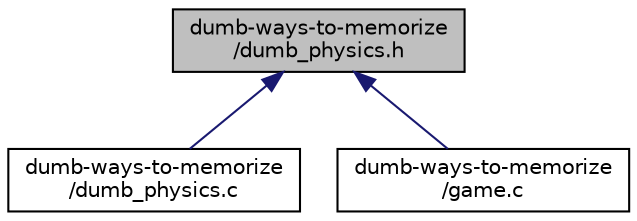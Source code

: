 digraph "dumb-ways-to-memorize/dumb_physics.h"
{
  edge [fontname="Helvetica",fontsize="10",labelfontname="Helvetica",labelfontsize="10"];
  node [fontname="Helvetica",fontsize="10",shape=record];
  Node1 [label="dumb-ways-to-memorize\l/dumb_physics.h",height=0.2,width=0.4,color="black", fillcolor="grey75", style="filled", fontcolor="black"];
  Node1 -> Node2 [dir="back",color="midnightblue",fontsize="10",style="solid",fontname="Helvetica"];
  Node2 [label="dumb-ways-to-memorize\l/dumb_physics.c",height=0.2,width=0.4,color="black", fillcolor="white", style="filled",URL="$dumb__physics_8c.html"];
  Node1 -> Node3 [dir="back",color="midnightblue",fontsize="10",style="solid",fontname="Helvetica"];
  Node3 [label="dumb-ways-to-memorize\l/game.c",height=0.2,width=0.4,color="black", fillcolor="white", style="filled",URL="$game_8c.html"];
}
